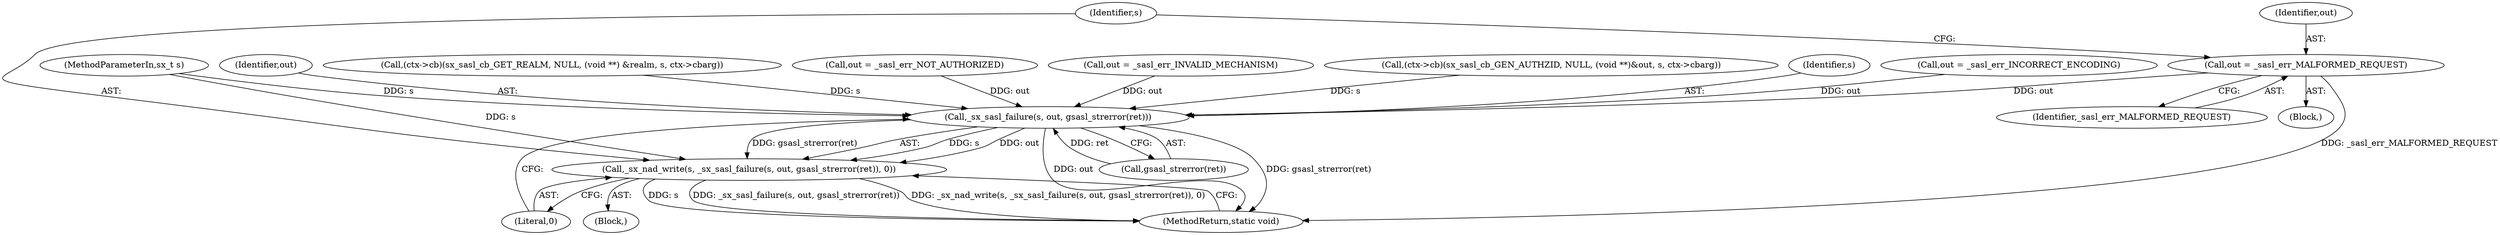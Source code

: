 digraph "0_jabberd2_8416ae54ecefa670534f27a31db71d048b9c7f16_0@pointer" {
"1000781" [label="(Call,out = _sasl_err_MALFORMED_REQUEST)"];
"1000786" [label="(Call,_sx_sasl_failure(s, out, gsasl_strerror(ret)))"];
"1000784" [label="(Call,_sx_nad_write(s, _sx_sasl_failure(s, out, gsasl_strerror(ret)), 0))"];
"1000786" [label="(Call,_sx_sasl_failure(s, out, gsasl_strerror(ret)))"];
"1000789" [label="(Call,gsasl_strerror(ret))"];
"1000792" [label="(MethodReturn,static void)"];
"1000788" [label="(Identifier,out)"];
"1000783" [label="(Identifier,_sasl_err_MALFORMED_REQUEST)"];
"1000785" [label="(Identifier,s)"];
"1000782" [label="(Identifier,out)"];
"1000781" [label="(Call,out = _sasl_err_MALFORMED_REQUEST)"];
"1000787" [label="(Identifier,s)"];
"1000784" [label="(Call,_sx_nad_write(s, _sx_sasl_failure(s, out, gsasl_strerror(ret)), 0))"];
"1000120" [label="(MethodParameterIn,sx_t s)"];
"1000776" [label="(Call,out = _sasl_err_INCORRECT_ENCODING)"];
"1000791" [label="(Literal,0)"];
"1000755" [label="(Block,)"];
"1000221" [label="(Call,(ctx->cb)(sx_sasl_cb_GET_REALM, NULL, (void **) &realm, s, ctx->cbarg))"];
"1000765" [label="(Call,out = _sasl_err_NOT_AUTHORIZED)"];
"1000771" [label="(Call,out = _sasl_err_INVALID_MECHANISM)"];
"1000420" [label="(Call,(ctx->cb)(sx_sasl_cb_GEN_AUTHZID, NULL, (void **)&out, s, ctx->cbarg))"];
"1000126" [label="(Block,)"];
"1000781" -> "1000755"  [label="AST: "];
"1000781" -> "1000783"  [label="CFG: "];
"1000782" -> "1000781"  [label="AST: "];
"1000783" -> "1000781"  [label="AST: "];
"1000785" -> "1000781"  [label="CFG: "];
"1000781" -> "1000792"  [label="DDG: _sasl_err_MALFORMED_REQUEST"];
"1000781" -> "1000786"  [label="DDG: out"];
"1000786" -> "1000784"  [label="AST: "];
"1000786" -> "1000789"  [label="CFG: "];
"1000787" -> "1000786"  [label="AST: "];
"1000788" -> "1000786"  [label="AST: "];
"1000789" -> "1000786"  [label="AST: "];
"1000791" -> "1000786"  [label="CFG: "];
"1000786" -> "1000792"  [label="DDG: gsasl_strerror(ret)"];
"1000786" -> "1000792"  [label="DDG: out"];
"1000786" -> "1000784"  [label="DDG: s"];
"1000786" -> "1000784"  [label="DDG: out"];
"1000786" -> "1000784"  [label="DDG: gsasl_strerror(ret)"];
"1000420" -> "1000786"  [label="DDG: s"];
"1000120" -> "1000786"  [label="DDG: s"];
"1000221" -> "1000786"  [label="DDG: s"];
"1000776" -> "1000786"  [label="DDG: out"];
"1000765" -> "1000786"  [label="DDG: out"];
"1000771" -> "1000786"  [label="DDG: out"];
"1000789" -> "1000786"  [label="DDG: ret"];
"1000784" -> "1000126"  [label="AST: "];
"1000784" -> "1000791"  [label="CFG: "];
"1000785" -> "1000784"  [label="AST: "];
"1000791" -> "1000784"  [label="AST: "];
"1000792" -> "1000784"  [label="CFG: "];
"1000784" -> "1000792"  [label="DDG: s"];
"1000784" -> "1000792"  [label="DDG: _sx_sasl_failure(s, out, gsasl_strerror(ret))"];
"1000784" -> "1000792"  [label="DDG: _sx_nad_write(s, _sx_sasl_failure(s, out, gsasl_strerror(ret)), 0)"];
"1000120" -> "1000784"  [label="DDG: s"];
}
